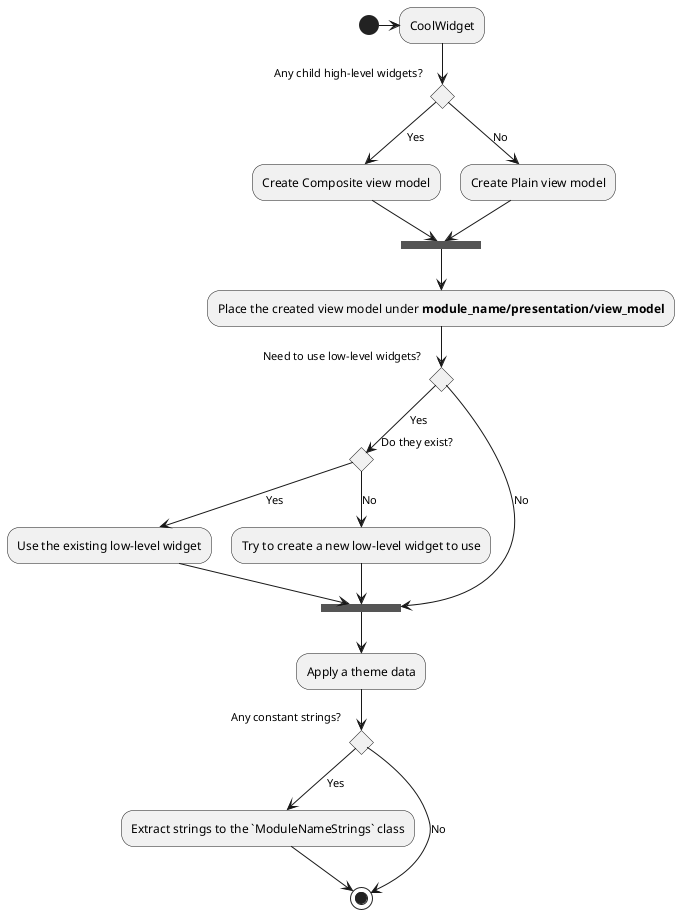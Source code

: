 @startuml create_high-level_widget_activity_diagram
(*) -> CoolWidget
--> if Any child high-level widgets? then
--> [Yes] Create Composite view model 
--> ===STEP1===
else
--> [No] Create Plain view model 
--> ===STEP1===
endif
--> Place the created view model under **module_name/presentation/view_model**
--> if Need to use low-level widgets? then
--> [Yes] if Do they exist? then
--> [Yes] Use the existing low-level widget
--> ===STEP2===
else
--> [No] Try to create a new low-level widget to use
--> ===STEP2===
endif
else 
--> [No] ===STEP2===
endif
--> Apply a theme data
--> if Any constant strings? then
--> [Yes] Extract strings to the `ModuleNameStrings` class
--> (*)
else
--> [No] (*)
endif
@enduml
